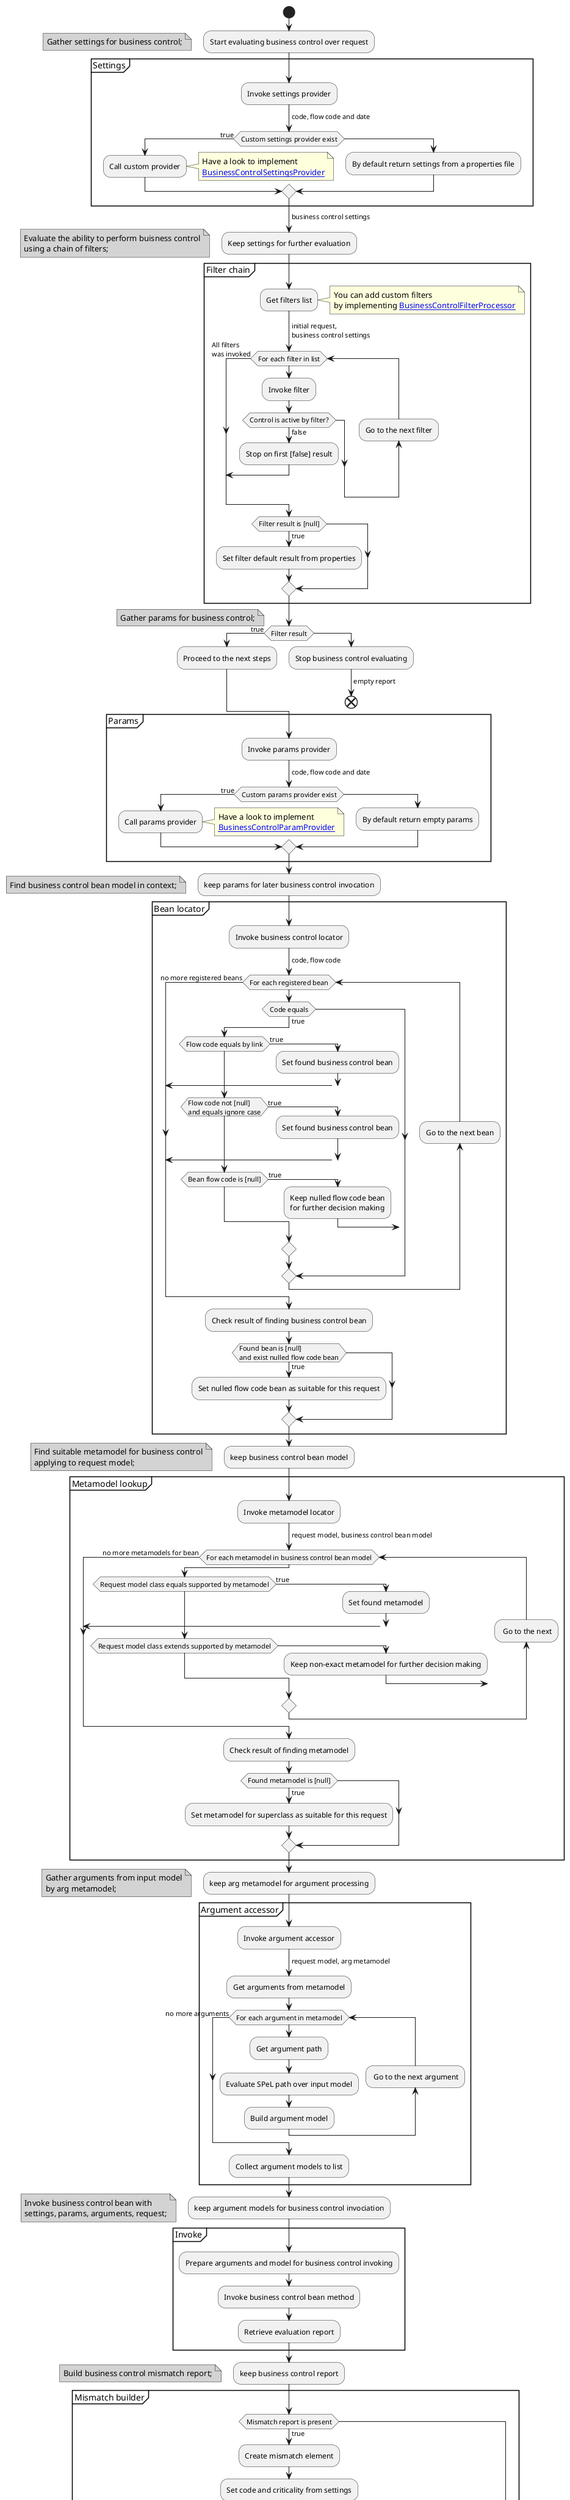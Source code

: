@startuml
!pragma useVerticalIf on

start
:Start evaluating business control over request;

floating note left #lightgrey: Gather settings for business control;
group Settings
  :Invoke settings provider;
  -> code, flow code and date;

  if (Custom settings provider exist) is (true) then
    :Call custom provider;
    note right: Have a look to implement \n[[https://github.com/devkorol/blocks__business-control-core/blob/main/src/main/java/com/github/devkorol/blocks/business/control/core/execution/settings/provider/BusinessControlSettingsProvider.java BusinessControlSettingsProvider]]
  else
    :By default return settings from a properties file;
  endif
-> business control settings;
end group

:Keep settings for further evaluation;

floating note left #lightgrey: Evaluate the ability to perform buisness control\nusing a chain of filters;
group Filter chain
  :Get filters list;
  -> initial request,\nbusiness control settings;
  note right: You can add custom filters \nby implementing [[https://github.com/devkorol/blocks__business-control-core/blob/main/src/main/java/com/github/devkorol/blocks/business/control/core/execution/filter/processor/BusinessControlFilterProcessor.java BusinessControlFilterProcessor]]
  while (For each filter in list)
    :Invoke filter;
    if (Control is active by filter?) then (false)
      :Stop on first [false] result;
      break
    endif
  backward :Go to the next filter;
  endwhile (All filters\nwas invoked)

  if (Filter result is [null]) then (true)
    :Set filter default result from properties;
  endif
end group

if (Filter result) then (true)
  :Proceed to the next steps;
else
  :Stop business control evaluating;
  -> empty report;
  end
endif

floating note left #lightgrey: Gather params for business control;
group Params
  :Invoke params provider;
  -> code, flow code and date;

  if (Custom params provider exist) is (true) then
    :Call params provider;
    note right: Have a look to implement \n[[https://github.com/devkorol/blocks__business-control-core/blob/main/src/main/java/com/github/devkorol/blocks/business/control/core/execution/param/provider/BusinessControlParamProvider.java BusinessControlParamProvider]]
  else
    :By default return empty params;
  endif
end group

:keep params for later business control invocation;


floating note left #lightgrey: Find business control bean model in context;
group Bean locator
  :Invoke business control locator;
  -> code, flow code;

  while (For each registered bean)
    if (Code equals) then (true)
      if (Flow code equals by link) then (true)
        :Set found business control bean;
        break;
      elseif (Flow code not [null] \nand equals ignore case) then (true)
        :Set found business control bean;
        break;
      elseif (Bean flow code is [null]) then (true)
        :Keep nulled flow code bean\nfor further decision making;
      endif
    endif
  backward :Go to the next bean;
  endwhile (no more registered beans)

  :Check result of finding business control bean;
  if (Found bean is [null]\nand exist nulled flow code bean) then (true)
    :Set nulled flow code bean as suitable for this request;
  endif
end group

:keep business control bean model;

floating note left #lightgrey: Find suitable metamodel for business control\napplying to request model;
group Metamodel lookup
  :Invoke metamodel locator;
  -> request model, business control bean model;

  while (For each metamodel in business control bean model)
    if (Request model class equals supported by metamodel) then (true)
      :Set found metamodel;
      break;
    elseif (Request model class extends supported by metamodel)
      :Keep non-exact metamodel for further decision making;
    endif

  backward: Go to the next;
  endwhile (no more metamodels for bean)

  :Check result of finding metamodel;
  if (Found metamodel is [null]) then (true)
    :Set metamodel for superclass as suitable for this request;
  endif
end group

:keep arg metamodel for argument processing;

floating note left #lightgrey: Gather arguments from input model\nby arg metamodel;
group Argument accessor
  :Invoke argument accessor;
  -> request model, arg metamodel;
  :Get arguments from metamodel;

  while (For each argument in metamodel)
     :Get argument path;
     :Evaluate SPeL path over input model;
     :Build argument model;
  backward: Go to the next argument;
  endwhile (no more arguments)
  :Collect argument models to list;
end group

:keep argument models for business control invociation;

floating note left #lightgrey: Invoke business control bean with\nsettings, params, arguments, request;
group Invoke
  :Prepare arguments and model for business control invoking;
  :Invoke business control bean method;
  :Retrieve evaluation report;
end group

:keep business control report;

floating note left #lightgrey: Build business control mismatch report;
group Mismatch builder
  if (Mismatch report is present) then (true)
    :Create mismatch element;
    :Set code and criticality from settings;
    :Invoke message formatter;

    if (Custom message formatter exist) is (true) then
      :Call message formatter;
      note right: Have a look to implement \n[[https://github.com/devkorol/blocks__business-control-core/blob/main/src/main/java/com/github/devkorol/blocks/business/control/core/execution/mismatch/message/BusinessControlMismatchMessageFormatter.java BusinessControlMismatchMessageFormatter]]
    else
      :By default uses [[https://handlebarsjs.com/ handlebars]]\nmessage formater;
    endif

    :fill mismatch elements mode from properties;
    if (SPECIFIED is selected) then (true)
      :Add to mismatch elements only \nspecified in business control\nreport arguments;
    elseif (ALL is selected) then (true)
      :Add to mismatch elements all \narguments from metamodel;
    elseif (MIXED is selected) then (true)
       if (invalid arguments was provided\nin business control report) then (true)
          :Add to mismatch elements only\nspecified arguments;
        else
          :Add to mismatch elements all\narguments from metamodel;
      endif
    elseif (NONE is selected) then (true)
      :Leave mismatch elements empty;
    endif
  endif
end group

:return optional business control mismatch;

stop
@enduml

